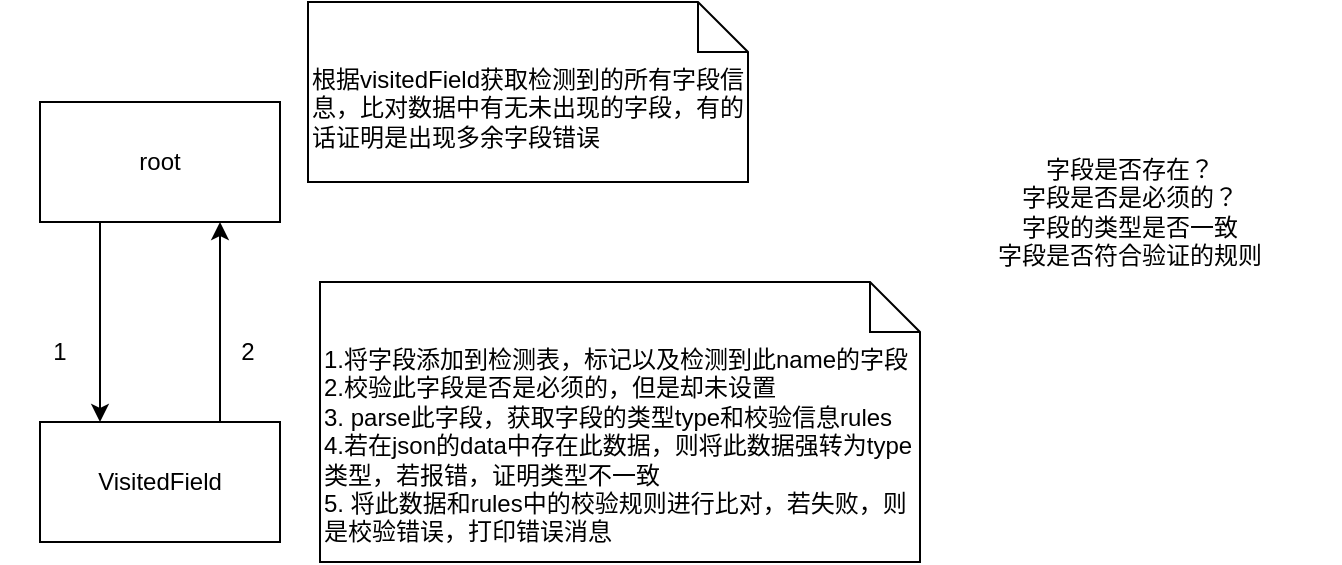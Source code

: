 <mxfile version="24.7.6">
  <diagram name="第 1 页" id="HgqtCpassItCS45GEu5C">
    <mxGraphModel dx="846" dy="585" grid="1" gridSize="10" guides="1" tooltips="1" connect="1" arrows="1" fold="1" page="1" pageScale="1" pageWidth="827" pageHeight="1169" math="0" shadow="0">
      <root>
        <mxCell id="0" />
        <mxCell id="1" parent="0" />
        <mxCell id="jJHt392qVwbhU1a-sDQp-7" style="edgeStyle=orthogonalEdgeStyle;rounded=0;orthogonalLoop=1;jettySize=auto;html=1;exitX=0.75;exitY=0;exitDx=0;exitDy=0;entryX=0.75;entryY=1;entryDx=0;entryDy=0;" edge="1" parent="1" source="jJHt392qVwbhU1a-sDQp-1" target="jJHt392qVwbhU1a-sDQp-5">
          <mxGeometry relative="1" as="geometry" />
        </mxCell>
        <mxCell id="jJHt392qVwbhU1a-sDQp-1" value="VisitedField" style="rounded=0;whiteSpace=wrap;html=1;" vertex="1" parent="1">
          <mxGeometry x="60" y="240" width="120" height="60" as="geometry" />
        </mxCell>
        <mxCell id="jJHt392qVwbhU1a-sDQp-3" value="字段是否存在？&lt;div&gt;字段是否是必须的？&lt;/div&gt;&lt;div&gt;字段的类型是否一致&lt;/div&gt;&lt;div&gt;字段是否符合验证的规则&lt;/div&gt;" style="text;html=1;align=center;verticalAlign=middle;whiteSpace=wrap;rounded=0;" vertex="1" parent="1">
          <mxGeometry x="500" y="90" width="210" height="90" as="geometry" />
        </mxCell>
        <mxCell id="jJHt392qVwbhU1a-sDQp-4" value="1.将字段添加到检测表，标记以及检测到此name的字段&lt;div style=&quot;&quot;&gt;2.校验此字段是否是必须的，但是却未设置&lt;/div&gt;&lt;div&gt;3. parse此字段，获取字段的类型type和校验信息rules&lt;/div&gt;&lt;div&gt;4.若在json的data中存在此数据，则将此数据强转为type类型，若报错，证明类型不一致&lt;/div&gt;&lt;div&gt;5. 将此数据和rules中的校验规则进行比对，若失败，则是校验错误，打印错误消息&lt;/div&gt;" style="shape=note2;boundedLbl=1;whiteSpace=wrap;html=1;size=25;verticalAlign=top;align=left;" vertex="1" parent="1">
          <mxGeometry x="200" y="170" width="300" height="140" as="geometry" />
        </mxCell>
        <mxCell id="jJHt392qVwbhU1a-sDQp-6" style="edgeStyle=orthogonalEdgeStyle;rounded=0;orthogonalLoop=1;jettySize=auto;html=1;exitX=0.25;exitY=1;exitDx=0;exitDy=0;entryX=0.25;entryY=0;entryDx=0;entryDy=0;" edge="1" parent="1" source="jJHt392qVwbhU1a-sDQp-5" target="jJHt392qVwbhU1a-sDQp-1">
          <mxGeometry relative="1" as="geometry" />
        </mxCell>
        <mxCell id="jJHt392qVwbhU1a-sDQp-5" value="root" style="rounded=0;whiteSpace=wrap;html=1;" vertex="1" parent="1">
          <mxGeometry x="60" y="80" width="120" height="60" as="geometry" />
        </mxCell>
        <mxCell id="jJHt392qVwbhU1a-sDQp-8" value="根据visitedField获取检测到的所有字段信息，比对数据中有无未出现的字段，有的话证明是出现多余字段错误" style="shape=note2;boundedLbl=1;whiteSpace=wrap;html=1;size=25;verticalAlign=top;align=left;" vertex="1" parent="1">
          <mxGeometry x="194" y="30" width="220" height="90" as="geometry" />
        </mxCell>
        <mxCell id="jJHt392qVwbhU1a-sDQp-9" value="1" style="text;html=1;align=center;verticalAlign=middle;whiteSpace=wrap;rounded=0;" vertex="1" parent="1">
          <mxGeometry x="40" y="190" width="60" height="30" as="geometry" />
        </mxCell>
        <mxCell id="jJHt392qVwbhU1a-sDQp-10" value="2" style="text;html=1;align=center;verticalAlign=middle;whiteSpace=wrap;rounded=0;" vertex="1" parent="1">
          <mxGeometry x="134" y="190" width="60" height="30" as="geometry" />
        </mxCell>
      </root>
    </mxGraphModel>
  </diagram>
</mxfile>

